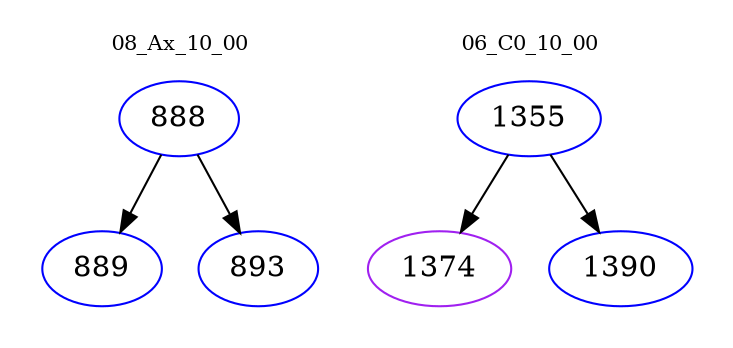 digraph{
subgraph cluster_0 {
color = white
label = "08_Ax_10_00";
fontsize=10;
T0_888 [label="888", color="blue"]
T0_888 -> T0_889 [color="black"]
T0_889 [label="889", color="blue"]
T0_888 -> T0_893 [color="black"]
T0_893 [label="893", color="blue"]
}
subgraph cluster_1 {
color = white
label = "06_C0_10_00";
fontsize=10;
T1_1355 [label="1355", color="blue"]
T1_1355 -> T1_1374 [color="black"]
T1_1374 [label="1374", color="purple"]
T1_1355 -> T1_1390 [color="black"]
T1_1390 [label="1390", color="blue"]
}
}
